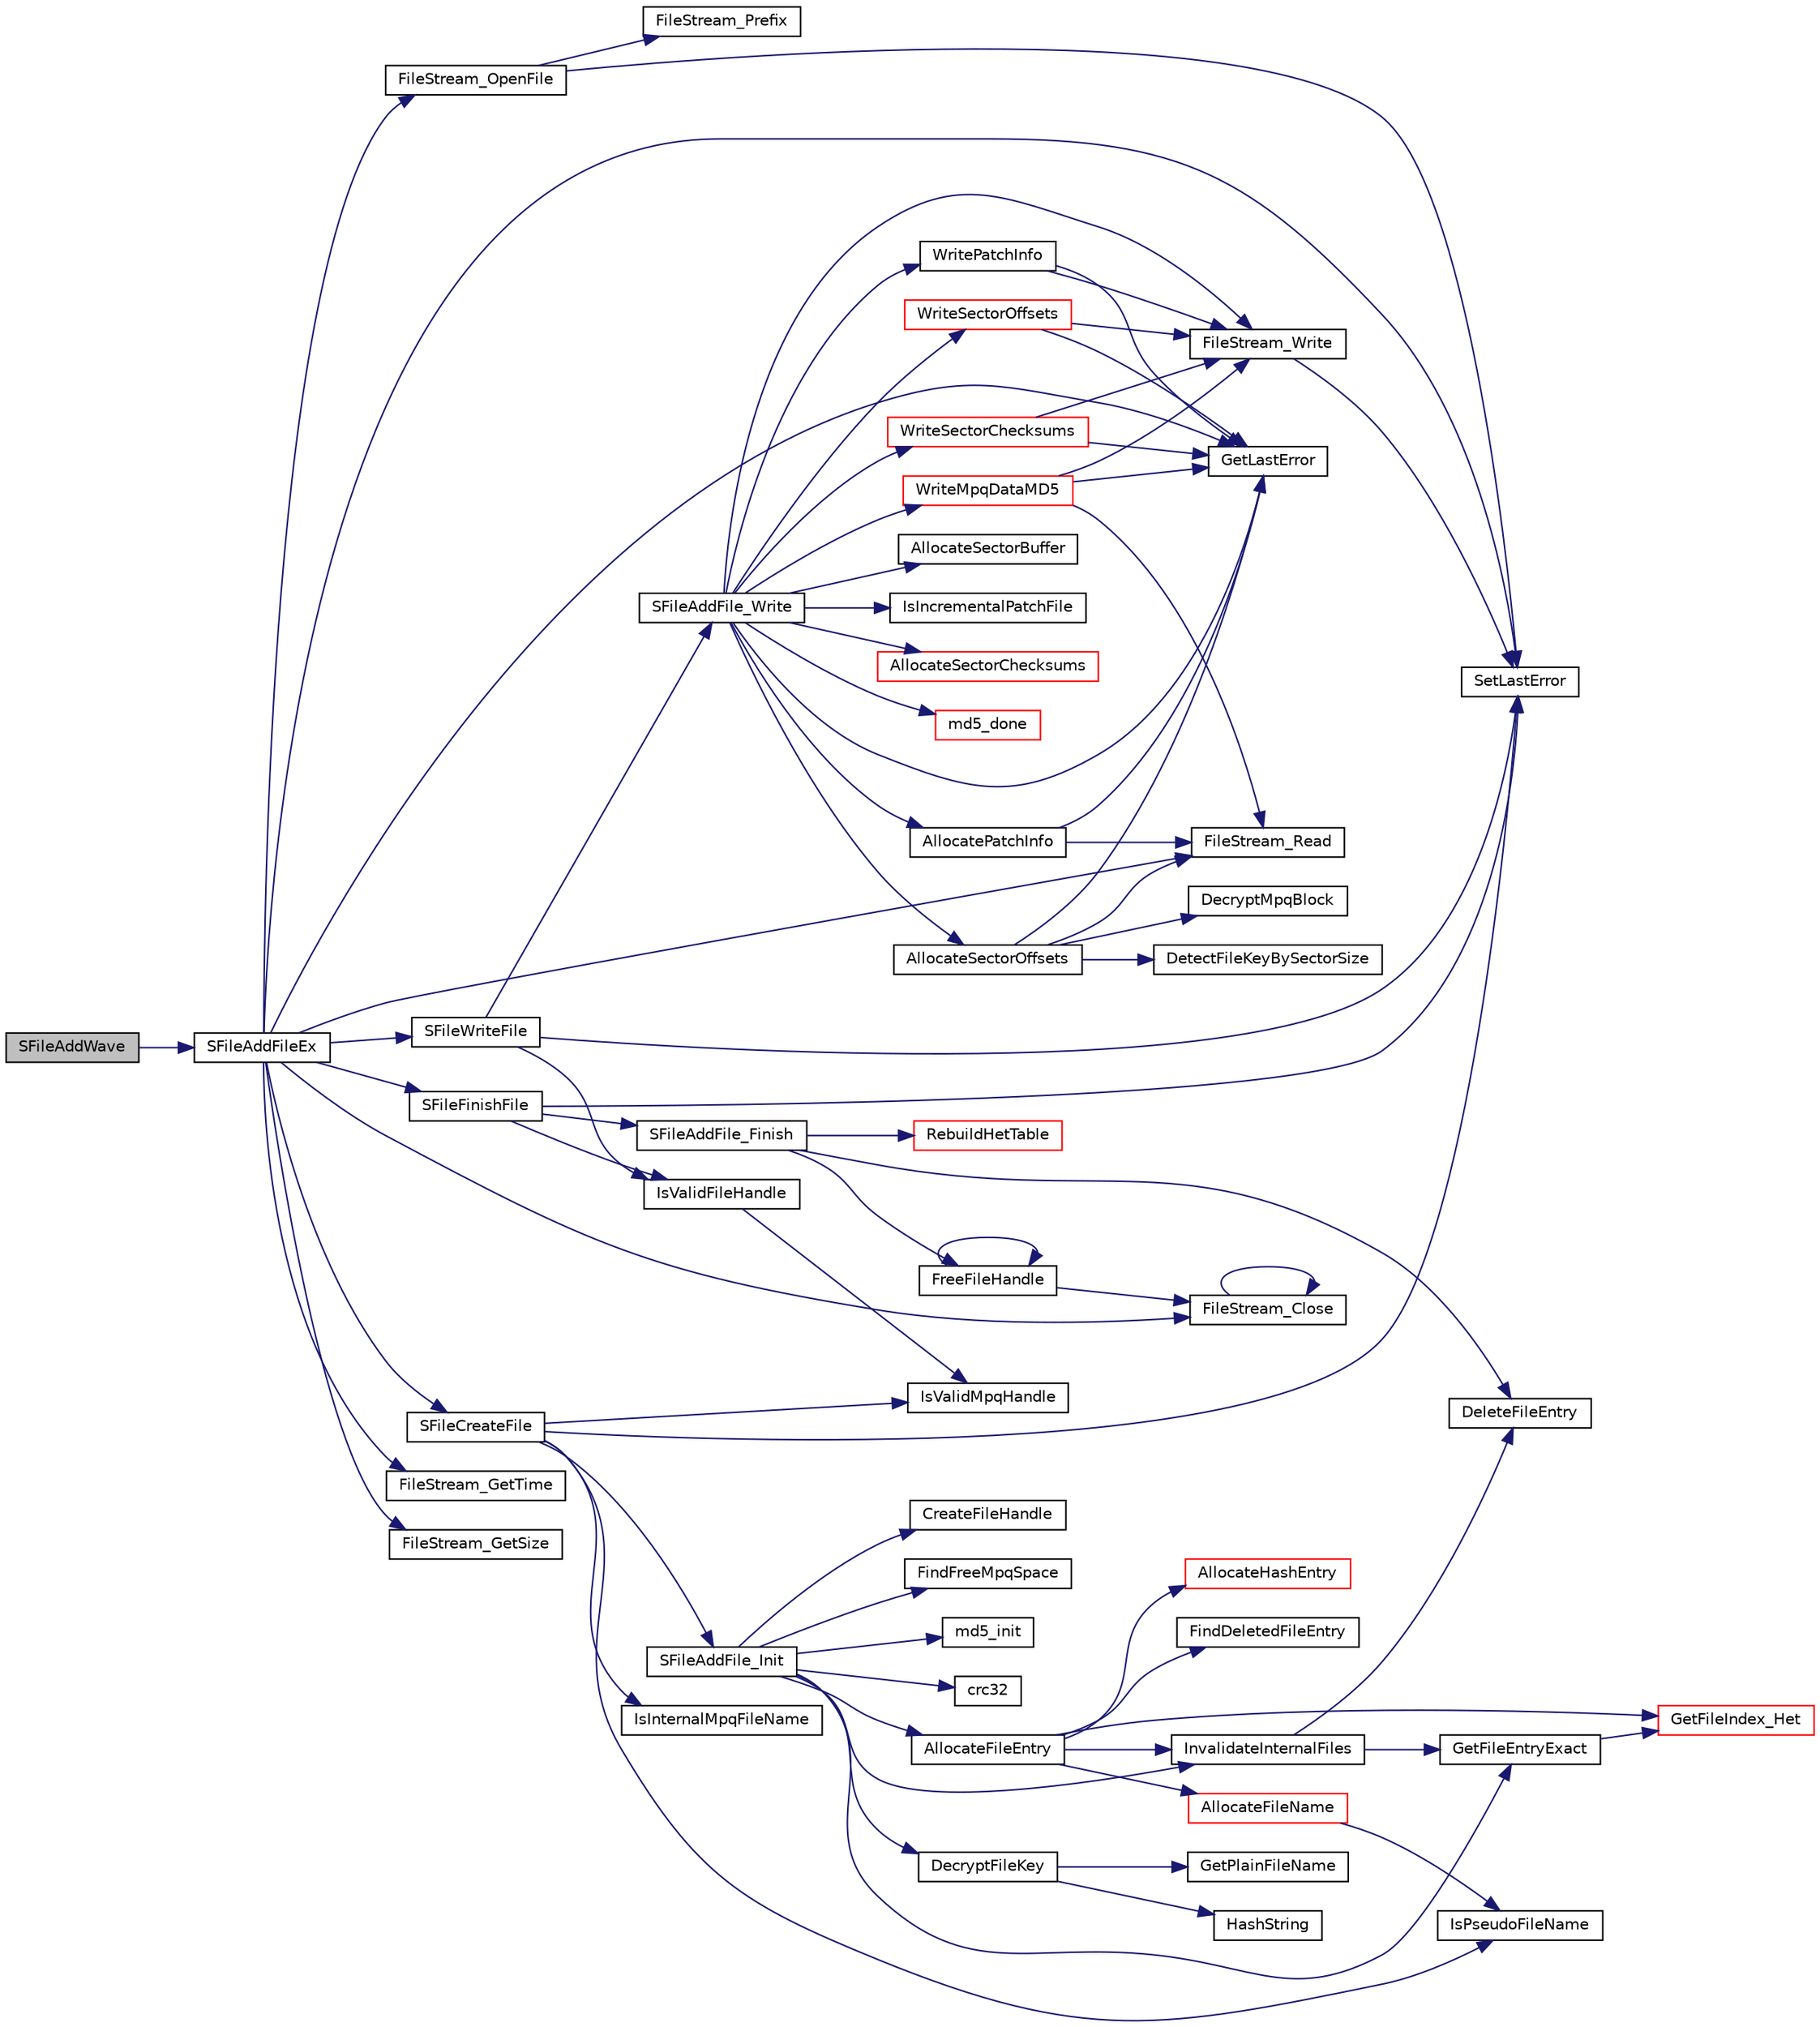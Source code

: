 digraph G
{
  edge [fontname="Helvetica",fontsize="10",labelfontname="Helvetica",labelfontsize="10"];
  node [fontname="Helvetica",fontsize="10",shape=record];
  rankdir="LR";
  Node1 [label="SFileAddWave",height=0.2,width=0.4,color="black", fillcolor="grey75", style="filled" fontcolor="black"];
  Node1 -> Node2 [color="midnightblue",fontsize="10",style="solid",fontname="Helvetica"];
  Node2 [label="SFileAddFileEx",height=0.2,width=0.4,color="black", fillcolor="white", style="filled",URL="$_s_file_add_file_8cpp.html#a9d092079ada150e05bfed5a26e65e184"];
  Node2 -> Node3 [color="midnightblue",fontsize="10",style="solid",fontname="Helvetica"];
  Node3 [label="FileStream_OpenFile",height=0.2,width=0.4,color="black", fillcolor="white", style="filled",URL="$_file_stream_8cpp.html#a48fa8de054ca2c1a69995494237ee94b"];
  Node3 -> Node4 [color="midnightblue",fontsize="10",style="solid",fontname="Helvetica"];
  Node4 [label="FileStream_Prefix",height=0.2,width=0.4,color="black", fillcolor="white", style="filled",URL="$_file_stream_8cpp.html#aa2107608d75af5dc5674f69c84637e22"];
  Node3 -> Node5 [color="midnightblue",fontsize="10",style="solid",fontname="Helvetica"];
  Node5 [label="SetLastError",height=0.2,width=0.4,color="black", fillcolor="white", style="filled",URL="$_file_stream_8cpp.html#ae12246cf2f9f9aa8e3a6367bd9fa2aed"];
  Node2 -> Node6 [color="midnightblue",fontsize="10",style="solid",fontname="Helvetica"];
  Node6 [label="GetLastError",height=0.2,width=0.4,color="black", fillcolor="white", style="filled",URL="$_file_stream_8cpp.html#a10b9a284527af83a44533867b0aff0fc"];
  Node2 -> Node7 [color="midnightblue",fontsize="10",style="solid",fontname="Helvetica"];
  Node7 [label="FileStream_GetTime",height=0.2,width=0.4,color="black", fillcolor="white", style="filled",URL="$_file_stream_8cpp.html#a4ea733800d58589cd80948dd23421dad"];
  Node2 -> Node8 [color="midnightblue",fontsize="10",style="solid",fontname="Helvetica"];
  Node8 [label="FileStream_GetSize",height=0.2,width=0.4,color="black", fillcolor="white", style="filled",URL="$_file_stream_8cpp.html#af505319882f0f4aaf396b6d061a2275b"];
  Node2 -> Node9 [color="midnightblue",fontsize="10",style="solid",fontname="Helvetica"];
  Node9 [label="SFileCreateFile",height=0.2,width=0.4,color="black", fillcolor="white", style="filled",URL="$_s_file_add_file_8cpp.html#ae3ab9ea48707f8edb0decb7fef53e896"];
  Node9 -> Node10 [color="midnightblue",fontsize="10",style="solid",fontname="Helvetica"];
  Node10 [label="IsValidMpqHandle",height=0.2,width=0.4,color="black", fillcolor="white", style="filled",URL="$_s_base_common_8cpp.html#a67882fdf8d424efbb6b2e1f748583a66"];
  Node9 -> Node11 [color="midnightblue",fontsize="10",style="solid",fontname="Helvetica"];
  Node11 [label="IsPseudoFileName",height=0.2,width=0.4,color="black", fillcolor="white", style="filled",URL="$_s_base_common_8cpp.html#ad01c4c290fa6caebc77053dbc12c1070"];
  Node9 -> Node12 [color="midnightblue",fontsize="10",style="solid",fontname="Helvetica"];
  Node12 [label="IsInternalMpqFileName",height=0.2,width=0.4,color="black", fillcolor="white", style="filled",URL="$_s_base_common_8cpp.html#a271822a4e6a88edb8f2f53df8b713023"];
  Node9 -> Node13 [color="midnightblue",fontsize="10",style="solid",fontname="Helvetica"];
  Node13 [label="SFileAddFile_Init",height=0.2,width=0.4,color="black", fillcolor="white", style="filled",URL="$_s_file_add_file_8cpp.html#a24674a5d1cfc1cb229f704d5ea4d5981"];
  Node13 -> Node14 [color="midnightblue",fontsize="10",style="solid",fontname="Helvetica"];
  Node14 [label="CreateFileHandle",height=0.2,width=0.4,color="black", fillcolor="white", style="filled",URL="$_s_base_common_8cpp.html#af3e146ce1fda8ffaf72d6391956f29a3"];
  Node13 -> Node15 [color="midnightblue",fontsize="10",style="solid",fontname="Helvetica"];
  Node15 [label="FindFreeMpqSpace",height=0.2,width=0.4,color="black", fillcolor="white", style="filled",URL="$_s_base_common_8cpp.html#acb18aa3b31bc45f95eb5e493c619ce52"];
  Node13 -> Node16 [color="midnightblue",fontsize="10",style="solid",fontname="Helvetica"];
  Node16 [label="GetFileEntryExact",height=0.2,width=0.4,color="black", fillcolor="white", style="filled",URL="$_s_base_file_table_8cpp.html#a90069131da300c2a6d9ff0b7a1b41806"];
  Node16 -> Node17 [color="midnightblue",fontsize="10",style="solid",fontname="Helvetica"];
  Node17 [label="GetFileIndex_Het",height=0.2,width=0.4,color="red", fillcolor="white", style="filled",URL="$_s_base_file_table_8cpp.html#acf04d5326a7dd5e0c5d82598f8e76a50"];
  Node13 -> Node18 [color="midnightblue",fontsize="10",style="solid",fontname="Helvetica"];
  Node18 [label="AllocateFileEntry",height=0.2,width=0.4,color="black", fillcolor="white", style="filled",URL="$_s_base_file_table_8cpp.html#aca2f6b3ece92ea308a9bcd3976e9e03d"];
  Node18 -> Node17 [color="midnightblue",fontsize="10",style="solid",fontname="Helvetica"];
  Node18 -> Node19 [color="midnightblue",fontsize="10",style="solid",fontname="Helvetica"];
  Node19 [label="FindDeletedFileEntry",height=0.2,width=0.4,color="black", fillcolor="white", style="filled",URL="$_s_base_file_table_8cpp.html#a0850e19fb9d5966a38c79f741025f9d6"];
  Node18 -> Node20 [color="midnightblue",fontsize="10",style="solid",fontname="Helvetica"];
  Node20 [label="InvalidateInternalFiles",height=0.2,width=0.4,color="black", fillcolor="white", style="filled",URL="$_s_base_file_table_8cpp.html#a49c99a591813b88b38d9d219af88a8d4"];
  Node20 -> Node16 [color="midnightblue",fontsize="10",style="solid",fontname="Helvetica"];
  Node20 -> Node21 [color="midnightblue",fontsize="10",style="solid",fontname="Helvetica"];
  Node21 [label="DeleteFileEntry",height=0.2,width=0.4,color="black", fillcolor="white", style="filled",URL="$_s_base_file_table_8cpp.html#ab491aefc6c1009d67e63868ea2be6ecc"];
  Node18 -> Node22 [color="midnightblue",fontsize="10",style="solid",fontname="Helvetica"];
  Node22 [label="AllocateFileName",height=0.2,width=0.4,color="red", fillcolor="white", style="filled",URL="$_s_base_file_table_8cpp.html#a551f6e01e95accafb0042ae9b8d81e61"];
  Node22 -> Node11 [color="midnightblue",fontsize="10",style="solid",fontname="Helvetica"];
  Node18 -> Node23 [color="midnightblue",fontsize="10",style="solid",fontname="Helvetica"];
  Node23 [label="AllocateHashEntry",height=0.2,width=0.4,color="red", fillcolor="white", style="filled",URL="$_s_base_common_8cpp.html#a259665299cf78eb0e253b08d6489da68"];
  Node13 -> Node20 [color="midnightblue",fontsize="10",style="solid",fontname="Helvetica"];
  Node13 -> Node24 [color="midnightblue",fontsize="10",style="solid",fontname="Helvetica"];
  Node24 [label="DecryptFileKey",height=0.2,width=0.4,color="black", fillcolor="white", style="filled",URL="$_s_base_common_8cpp.html#af48f792817421c6ae782d3ea4f6e8772"];
  Node24 -> Node25 [color="midnightblue",fontsize="10",style="solid",fontname="Helvetica"];
  Node25 [label="GetPlainFileName",height=0.2,width=0.4,color="black", fillcolor="white", style="filled",URL="$_file_stream_8cpp.html#a4182f61165951a9334874d488e089844"];
  Node24 -> Node26 [color="midnightblue",fontsize="10",style="solid",fontname="Helvetica"];
  Node26 [label="HashString",height=0.2,width=0.4,color="black", fillcolor="white", style="filled",URL="$_s_base_common_8cpp.html#a253e7854c54b950673d285bc8ceba83a"];
  Node13 -> Node27 [color="midnightblue",fontsize="10",style="solid",fontname="Helvetica"];
  Node27 [label="md5_init",height=0.2,width=0.4,color="black", fillcolor="white", style="filled",URL="$md5_8c.html#a26c1379e5ead2590effec89de6b8cd11"];
  Node13 -> Node28 [color="midnightblue",fontsize="10",style="solid",fontname="Helvetica"];
  Node28 [label="crc32",height=0.2,width=0.4,color="black", fillcolor="white", style="filled",URL="$zlib_2crc32_8c.html#af5a1c7b05170540ef3bb084e6cf903c4"];
  Node9 -> Node5 [color="midnightblue",fontsize="10",style="solid",fontname="Helvetica"];
  Node2 -> Node29 [color="midnightblue",fontsize="10",style="solid",fontname="Helvetica"];
  Node29 [label="FileStream_Read",height=0.2,width=0.4,color="black", fillcolor="white", style="filled",URL="$_file_stream_8cpp.html#a593f3b1416f7497c28fa5552cd1b3003"];
  Node2 -> Node30 [color="midnightblue",fontsize="10",style="solid",fontname="Helvetica"];
  Node30 [label="SFileWriteFile",height=0.2,width=0.4,color="black", fillcolor="white", style="filled",URL="$_s_file_add_file_8cpp.html#a70c78df25d758e53550021e82078352e"];
  Node30 -> Node31 [color="midnightblue",fontsize="10",style="solid",fontname="Helvetica"];
  Node31 [label="IsValidFileHandle",height=0.2,width=0.4,color="black", fillcolor="white", style="filled",URL="$_s_base_common_8cpp.html#a3216d5c62d758be099dfa3324cf34dd3"];
  Node31 -> Node10 [color="midnightblue",fontsize="10",style="solid",fontname="Helvetica"];
  Node30 -> Node32 [color="midnightblue",fontsize="10",style="solid",fontname="Helvetica"];
  Node32 [label="SFileAddFile_Write",height=0.2,width=0.4,color="black", fillcolor="white", style="filled",URL="$_s_file_add_file_8cpp.html#a8bbeffca003d324051f5a4d93a6862a3"];
  Node32 -> Node33 [color="midnightblue",fontsize="10",style="solid",fontname="Helvetica"];
  Node33 [label="AllocateSectorBuffer",height=0.2,width=0.4,color="black", fillcolor="white", style="filled",URL="$_s_base_common_8cpp.html#a39393674112575a09c309d648d59a3eb"];
  Node32 -> Node34 [color="midnightblue",fontsize="10",style="solid",fontname="Helvetica"];
  Node34 [label="IsIncrementalPatchFile",height=0.2,width=0.4,color="black", fillcolor="white", style="filled",URL="$_s_file_patch_archives_8cpp.html#ab5bb17d96d449e811cb62181805307e0"];
  Node32 -> Node35 [color="midnightblue",fontsize="10",style="solid",fontname="Helvetica"];
  Node35 [label="AllocatePatchInfo",height=0.2,width=0.4,color="black", fillcolor="white", style="filled",URL="$_s_base_common_8cpp.html#ace1d87f4df2379a25c5516fbcc027d0c"];
  Node35 -> Node29 [color="midnightblue",fontsize="10",style="solid",fontname="Helvetica"];
  Node35 -> Node6 [color="midnightblue",fontsize="10",style="solid",fontname="Helvetica"];
  Node32 -> Node36 [color="midnightblue",fontsize="10",style="solid",fontname="Helvetica"];
  Node36 [label="AllocateSectorOffsets",height=0.2,width=0.4,color="black", fillcolor="white", style="filled",URL="$_s_base_common_8cpp.html#ae7c6e8b33178ca275ec20f68329b5d55"];
  Node36 -> Node29 [color="midnightblue",fontsize="10",style="solid",fontname="Helvetica"];
  Node36 -> Node6 [color="midnightblue",fontsize="10",style="solid",fontname="Helvetica"];
  Node36 -> Node37 [color="midnightblue",fontsize="10",style="solid",fontname="Helvetica"];
  Node37 [label="DetectFileKeyBySectorSize",height=0.2,width=0.4,color="black", fillcolor="white", style="filled",URL="$_s_base_common_8cpp.html#a2ee395fedefc3dea1b3606db90530f0f"];
  Node36 -> Node38 [color="midnightblue",fontsize="10",style="solid",fontname="Helvetica"];
  Node38 [label="DecryptMpqBlock",height=0.2,width=0.4,color="black", fillcolor="white", style="filled",URL="$_s_base_common_8cpp.html#a66f0f8a3367d5feb073639de03872a7e"];
  Node32 -> Node39 [color="midnightblue",fontsize="10",style="solid",fontname="Helvetica"];
  Node39 [label="AllocateSectorChecksums",height=0.2,width=0.4,color="red", fillcolor="white", style="filled",URL="$_s_base_common_8cpp.html#a625957b3c4515b0d8664c2c7733f5ae2"];
  Node32 -> Node40 [color="midnightblue",fontsize="10",style="solid",fontname="Helvetica"];
  Node40 [label="FileStream_Write",height=0.2,width=0.4,color="black", fillcolor="white", style="filled",URL="$_file_stream_8cpp.html#a36307955e8de92f5ea26be07ea3b9cb4"];
  Node40 -> Node5 [color="midnightblue",fontsize="10",style="solid",fontname="Helvetica"];
  Node32 -> Node6 [color="midnightblue",fontsize="10",style="solid",fontname="Helvetica"];
  Node32 -> Node41 [color="midnightblue",fontsize="10",style="solid",fontname="Helvetica"];
  Node41 [label="md5_done",height=0.2,width=0.4,color="red", fillcolor="white", style="filled",URL="$md5_8c.html#aee76a4c9f37bfe88d943301f3fa8126f"];
  Node32 -> Node42 [color="midnightblue",fontsize="10",style="solid",fontname="Helvetica"];
  Node42 [label="WriteSectorChecksums",height=0.2,width=0.4,color="red", fillcolor="white", style="filled",URL="$_s_base_common_8cpp.html#a336ebf1e01d695363f7f25a474e627de"];
  Node42 -> Node40 [color="midnightblue",fontsize="10",style="solid",fontname="Helvetica"];
  Node42 -> Node6 [color="midnightblue",fontsize="10",style="solid",fontname="Helvetica"];
  Node32 -> Node43 [color="midnightblue",fontsize="10",style="solid",fontname="Helvetica"];
  Node43 [label="WritePatchInfo",height=0.2,width=0.4,color="black", fillcolor="white", style="filled",URL="$_s_base_common_8cpp.html#ae019465d798f9926fd5cc63697d664f7"];
  Node43 -> Node40 [color="midnightblue",fontsize="10",style="solid",fontname="Helvetica"];
  Node43 -> Node6 [color="midnightblue",fontsize="10",style="solid",fontname="Helvetica"];
  Node32 -> Node44 [color="midnightblue",fontsize="10",style="solid",fontname="Helvetica"];
  Node44 [label="WriteSectorOffsets",height=0.2,width=0.4,color="red", fillcolor="white", style="filled",URL="$_s_base_common_8cpp.html#a55f6d721d95cc322bd68f273b1e40ae1"];
  Node44 -> Node40 [color="midnightblue",fontsize="10",style="solid",fontname="Helvetica"];
  Node44 -> Node6 [color="midnightblue",fontsize="10",style="solid",fontname="Helvetica"];
  Node32 -> Node45 [color="midnightblue",fontsize="10",style="solid",fontname="Helvetica"];
  Node45 [label="WriteMpqDataMD5",height=0.2,width=0.4,color="red", fillcolor="white", style="filled",URL="$_s_base_common_8cpp.html#ad65eac195a2ffc9e9ad511d7b381a9a5"];
  Node45 -> Node29 [color="midnightblue",fontsize="10",style="solid",fontname="Helvetica"];
  Node45 -> Node6 [color="midnightblue",fontsize="10",style="solid",fontname="Helvetica"];
  Node45 -> Node40 [color="midnightblue",fontsize="10",style="solid",fontname="Helvetica"];
  Node30 -> Node5 [color="midnightblue",fontsize="10",style="solid",fontname="Helvetica"];
  Node2 -> Node46 [color="midnightblue",fontsize="10",style="solid",fontname="Helvetica"];
  Node46 [label="SFileFinishFile",height=0.2,width=0.4,color="black", fillcolor="white", style="filled",URL="$_s_file_add_file_8cpp.html#a7829275dccf80bbf47758ebd5515349a"];
  Node46 -> Node31 [color="midnightblue",fontsize="10",style="solid",fontname="Helvetica"];
  Node46 -> Node47 [color="midnightblue",fontsize="10",style="solid",fontname="Helvetica"];
  Node47 [label="SFileAddFile_Finish",height=0.2,width=0.4,color="black", fillcolor="white", style="filled",URL="$_s_file_add_file_8cpp.html#ad5fd5f53f46b1786c28ffd042b631207"];
  Node47 -> Node48 [color="midnightblue",fontsize="10",style="solid",fontname="Helvetica"];
  Node48 [label="RebuildHetTable",height=0.2,width=0.4,color="red", fillcolor="white", style="filled",URL="$_s_base_file_table_8cpp.html#a97fd4e4b3730b45b008fbba7dc7c07e8"];
  Node47 -> Node21 [color="midnightblue",fontsize="10",style="solid",fontname="Helvetica"];
  Node47 -> Node49 [color="midnightblue",fontsize="10",style="solid",fontname="Helvetica"];
  Node49 [label="FreeFileHandle",height=0.2,width=0.4,color="black", fillcolor="white", style="filled",URL="$_s_base_common_8cpp.html#a18f4fd98a66477ad38b6b12f27cf2ad0"];
  Node49 -> Node49 [color="midnightblue",fontsize="10",style="solid",fontname="Helvetica"];
  Node49 -> Node50 [color="midnightblue",fontsize="10",style="solid",fontname="Helvetica"];
  Node50 [label="FileStream_Close",height=0.2,width=0.4,color="black", fillcolor="white", style="filled",URL="$_file_stream_8cpp.html#ae8b75c4797726e9c5ee0b4b03bf31442"];
  Node50 -> Node50 [color="midnightblue",fontsize="10",style="solid",fontname="Helvetica"];
  Node46 -> Node5 [color="midnightblue",fontsize="10",style="solid",fontname="Helvetica"];
  Node2 -> Node50 [color="midnightblue",fontsize="10",style="solid",fontname="Helvetica"];
  Node2 -> Node5 [color="midnightblue",fontsize="10",style="solid",fontname="Helvetica"];
}
